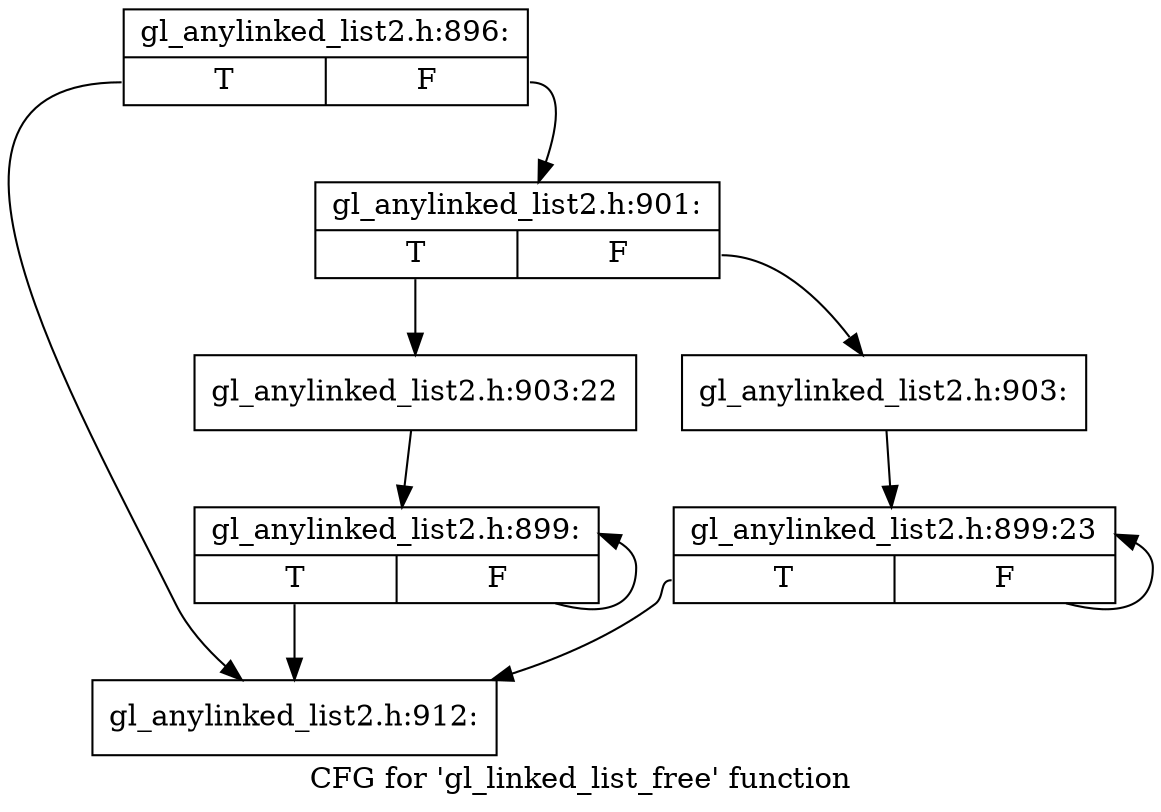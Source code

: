 digraph "CFG for 'gl_linked_list_free' function" {
	label="CFG for 'gl_linked_list_free' function";

	Node0xc75f000 [shape=record,label="{gl_anylinked_list2.h:896:|{<s0>T|<s1>F}}"];
	Node0xc75f000:s0 -> Node0xc789720;
	Node0xc75f000:s1 -> Node0xc78e650;
	Node0xc78e650 [shape=record,label="{gl_anylinked_list2.h:901:|{<s0>T|<s1>F}}"];
	Node0xc78e650:s0 -> Node0xc789b80;
	Node0xc78e650:s1 -> Node0xc756270;
	Node0xc756270 [shape=record,label="{gl_anylinked_list2.h:903:}"];
	Node0xc756270 -> Node0xc789d60;
	Node0xc789b80 [shape=record,label="{gl_anylinked_list2.h:903:22}"];
	Node0xc789b80 -> Node0xc76e8c0;
	Node0xc76e8c0 [shape=record,label="{gl_anylinked_list2.h:899:|{<s0>T|<s1>F}}"];
	Node0xc76e8c0:s0 -> Node0xc789720;
	Node0xc76e8c0:s1 -> Node0xc76e8c0;
	Node0xc789d60 [shape=record,label="{gl_anylinked_list2.h:899:23|{<s0>T|<s1>F}}"];
	Node0xc789d60:s0 -> Node0xc789720;
	Node0xc789d60:s1 -> Node0xc789d60;
	Node0xc789720 [shape=record,label="{gl_anylinked_list2.h:912:}"];
}
